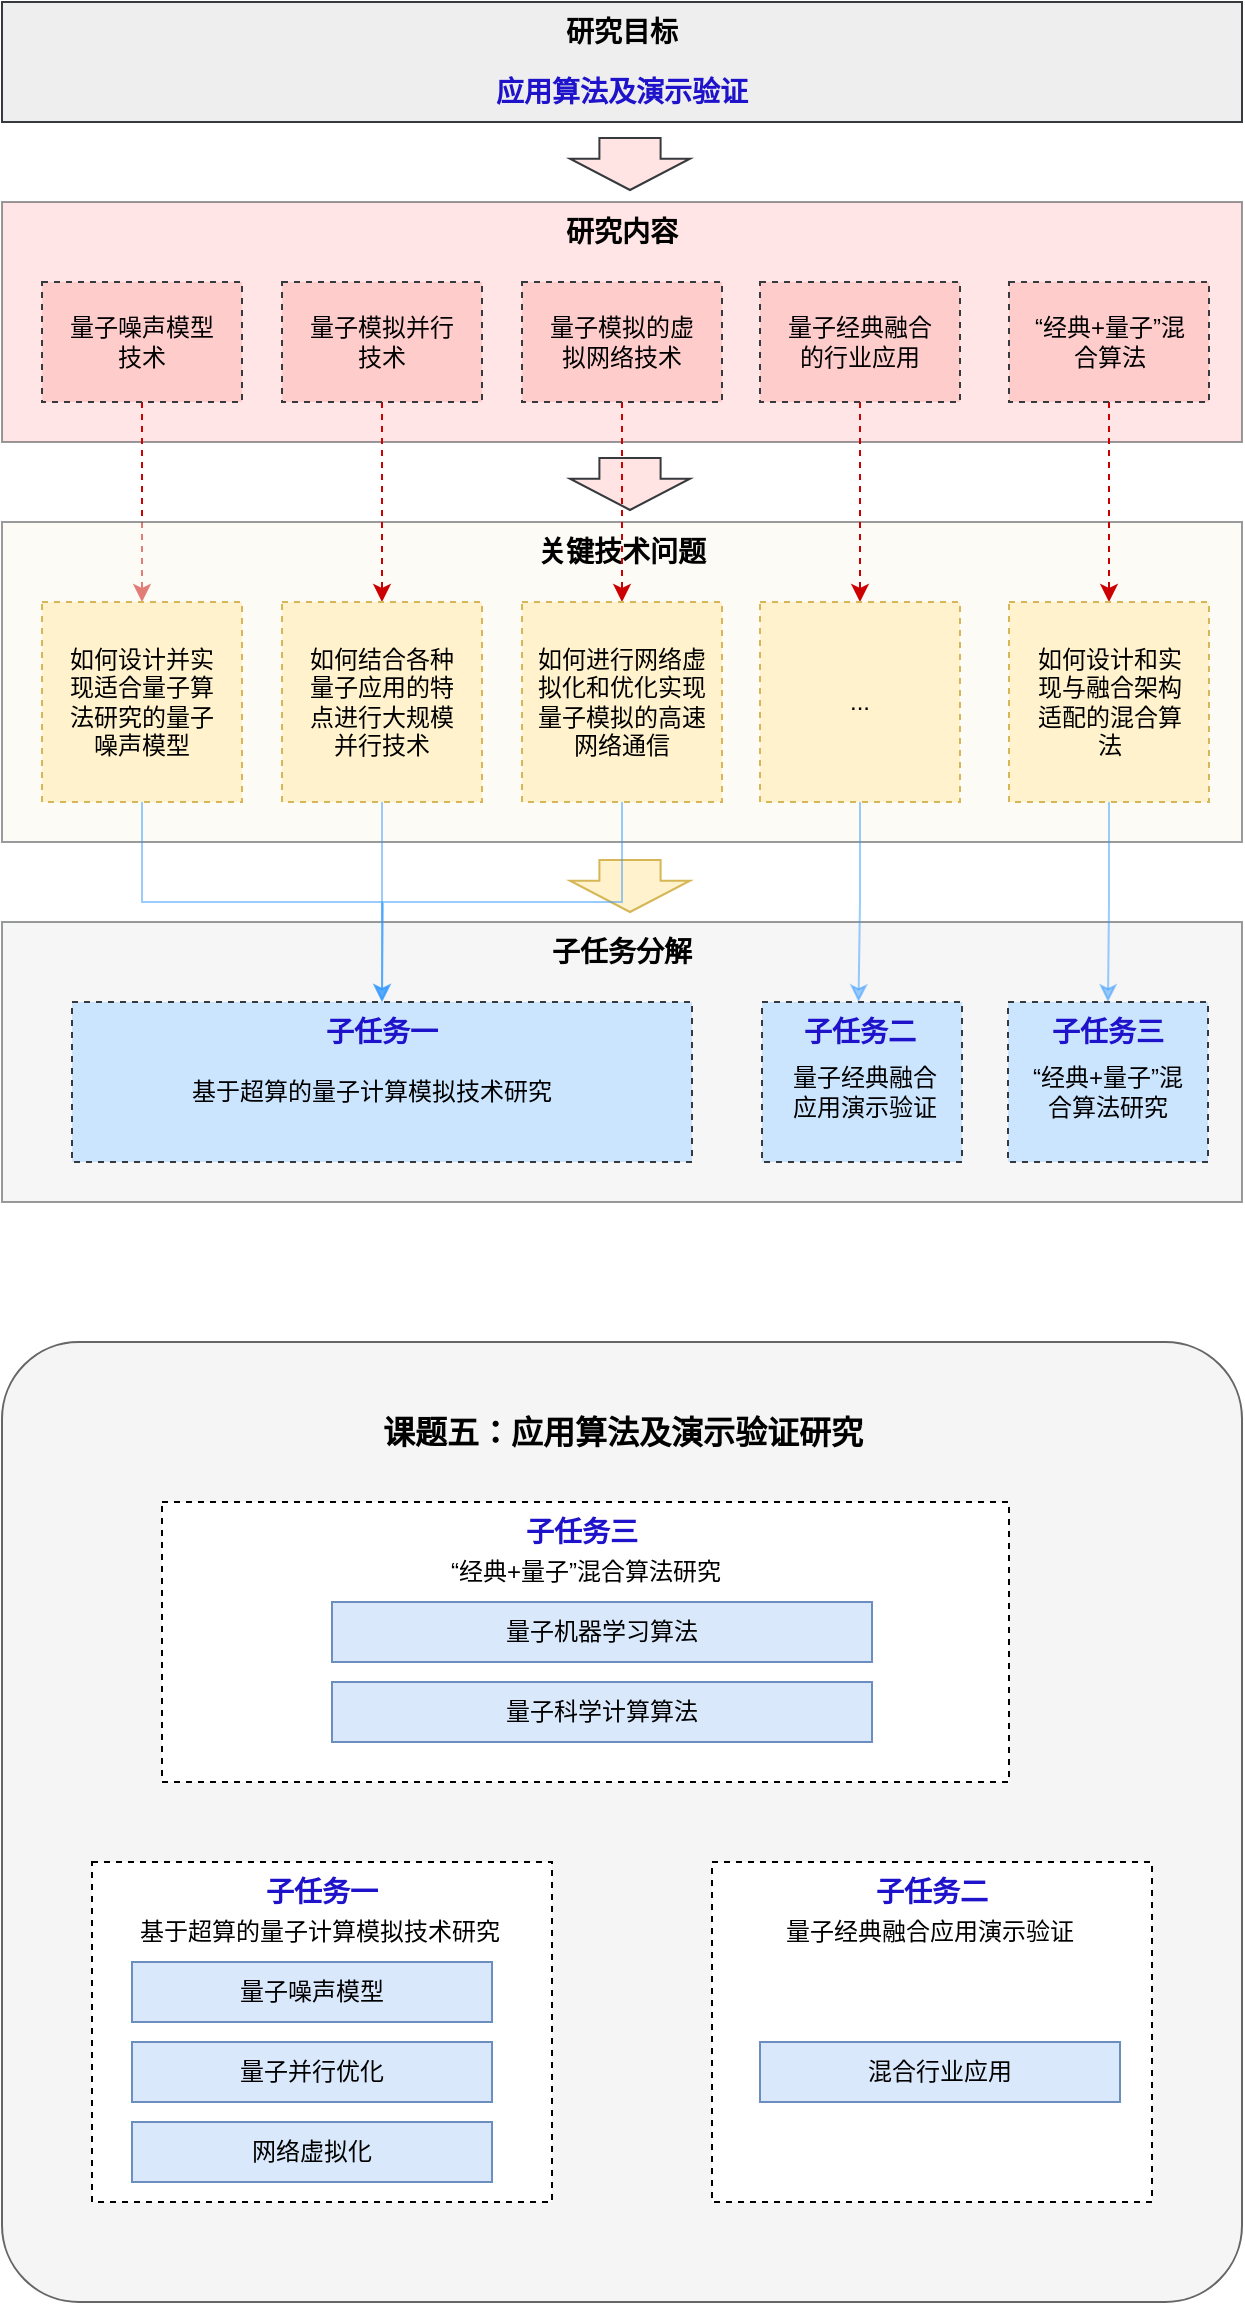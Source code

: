 <mxfile version="24.7.12">
  <diagram name="第 1 页" id="Zdd4O_8U9urGJ2uWjXP6">
    <mxGraphModel dx="850" dy="780" grid="1" gridSize="10" guides="1" tooltips="1" connect="1" arrows="1" fold="1" page="1" pageScale="1" pageWidth="827" pageHeight="1169" math="0" shadow="0">
      <root>
        <mxCell id="0" />
        <mxCell id="1" parent="0" />
        <mxCell id="4AtZvL3RW2-XeUfKdOJ_-1" value="" style="rounded=0;whiteSpace=wrap;html=1;fillColor=#eeeeee;strokeColor=#36393d;" vertex="1" parent="1">
          <mxGeometry x="160" y="190" width="620" height="60" as="geometry" />
        </mxCell>
        <mxCell id="4AtZvL3RW2-XeUfKdOJ_-2" value="&lt;b&gt;&lt;font style=&quot;font-size: 14px;&quot;&gt;研究目标&lt;/font&gt;&lt;/b&gt;" style="text;html=1;align=center;verticalAlign=middle;whiteSpace=wrap;rounded=0;" vertex="1" parent="1">
          <mxGeometry x="440" y="190" width="60" height="30" as="geometry" />
        </mxCell>
        <mxCell id="4AtZvL3RW2-XeUfKdOJ_-3" value="&lt;span style=&quot;font-size: 14px;&quot;&gt;&lt;b&gt;&lt;font color=&quot;#1e12cb&quot;&gt;应用算法及演示验证&lt;/font&gt;&lt;/b&gt;&lt;/span&gt;" style="text;html=1;align=center;verticalAlign=middle;whiteSpace=wrap;rounded=0;" vertex="1" parent="1">
          <mxGeometry x="265" y="220" width="410" height="30" as="geometry" />
        </mxCell>
        <mxCell id="4AtZvL3RW2-XeUfKdOJ_-4" value="" style="rounded=0;whiteSpace=wrap;html=1;fillColor=#FFCCCC;strokeColor=#36393d;opacity=50;" vertex="1" parent="1">
          <mxGeometry x="160" y="290" width="620" height="120" as="geometry" />
        </mxCell>
        <mxCell id="4AtZvL3RW2-XeUfKdOJ_-7" value="&lt;span style=&quot;font-size: 14px;&quot;&gt;&lt;b&gt;研究内容&lt;/b&gt;&lt;/span&gt;" style="text;html=1;align=center;verticalAlign=middle;whiteSpace=wrap;rounded=0;" vertex="1" parent="1">
          <mxGeometry x="440" y="290" width="60" height="30" as="geometry" />
        </mxCell>
        <mxCell id="4AtZvL3RW2-XeUfKdOJ_-83" style="edgeStyle=orthogonalEdgeStyle;rounded=0;orthogonalLoop=1;jettySize=auto;html=1;entryX=0.5;entryY=0;entryDx=0;entryDy=0;dashed=1;strokeColor=#CC0000;" edge="1" parent="1" source="4AtZvL3RW2-XeUfKdOJ_-10" target="4AtZvL3RW2-XeUfKdOJ_-20">
          <mxGeometry relative="1" as="geometry" />
        </mxCell>
        <mxCell id="4AtZvL3RW2-XeUfKdOJ_-10" value="" style="rounded=0;whiteSpace=wrap;html=1;dashed=1;fillColor=#ffcccc;strokeColor=#36393d;" vertex="1" parent="1">
          <mxGeometry x="180" y="330" width="100" height="60" as="geometry" />
        </mxCell>
        <mxCell id="4AtZvL3RW2-XeUfKdOJ_-13" value="量子噪声模型技术" style="text;html=1;align=center;verticalAlign=middle;whiteSpace=wrap;rounded=0;" vertex="1" parent="1">
          <mxGeometry x="190" y="345" width="80" height="30" as="geometry" />
        </mxCell>
        <mxCell id="4AtZvL3RW2-XeUfKdOJ_-16" value="" style="html=1;shadow=0;dashed=0;align=center;verticalAlign=middle;shape=mxgraph.arrows2.arrow;dy=0.49;dx=15.66;direction=south;notch=0;fillColor=#FFE4E3;strokeColor=#36393d;" vertex="1" parent="1">
          <mxGeometry x="444" y="418" width="60" height="26" as="geometry" />
        </mxCell>
        <mxCell id="4AtZvL3RW2-XeUfKdOJ_-17" value="" style="rounded=0;whiteSpace=wrap;html=1;opacity=50;fillColor=#f9f7ed;strokeColor=#36393d;" vertex="1" parent="1">
          <mxGeometry x="160" y="450" width="620" height="160" as="geometry" />
        </mxCell>
        <mxCell id="4AtZvL3RW2-XeUfKdOJ_-19" value="&lt;span style=&quot;font-size: 14px;&quot;&gt;&lt;b&gt;关键技术问题&lt;/b&gt;&lt;/span&gt;" style="text;html=1;align=center;verticalAlign=middle;whiteSpace=wrap;rounded=0;" vertex="1" parent="1">
          <mxGeometry x="425" y="450" width="90" height="30" as="geometry" />
        </mxCell>
        <mxCell id="4AtZvL3RW2-XeUfKdOJ_-88" style="edgeStyle=orthogonalEdgeStyle;rounded=0;orthogonalLoop=1;jettySize=auto;html=1;exitX=0.5;exitY=1;exitDx=0;exitDy=0;strokeColor=#3399FF;opacity=50;" edge="1" parent="1" source="4AtZvL3RW2-XeUfKdOJ_-20" target="4AtZvL3RW2-XeUfKdOJ_-35">
          <mxGeometry relative="1" as="geometry" />
        </mxCell>
        <mxCell id="4AtZvL3RW2-XeUfKdOJ_-20" value="" style="rounded=0;whiteSpace=wrap;html=1;fillColor=#fff2cc;strokeColor=#d6b656;dashed=1;" vertex="1" parent="1">
          <mxGeometry x="180" y="490" width="100" height="100" as="geometry" />
        </mxCell>
        <mxCell id="4AtZvL3RW2-XeUfKdOJ_-24" value="" style="rounded=0;whiteSpace=wrap;html=1;opacity=50;fillColor=#eeeeee;strokeColor=#36393d;" vertex="1" parent="1">
          <mxGeometry x="160" y="650" width="620" height="140" as="geometry" />
        </mxCell>
        <mxCell id="4AtZvL3RW2-XeUfKdOJ_-25" value="&lt;span style=&quot;font-size: 14px;&quot;&gt;&lt;b&gt;子任务分解&lt;/b&gt;&lt;/span&gt;" style="text;html=1;align=center;verticalAlign=middle;whiteSpace=wrap;rounded=0;" vertex="1" parent="1">
          <mxGeometry x="425" y="650" width="90" height="30" as="geometry" />
        </mxCell>
        <mxCell id="4AtZvL3RW2-XeUfKdOJ_-26" value="" style="html=1;shadow=0;dashed=0;align=center;verticalAlign=middle;shape=mxgraph.arrows2.arrow;dy=0.49;dx=15.66;direction=south;notch=0;fillColor=#FFE4E3;strokeColor=#36393d;" vertex="1" parent="1">
          <mxGeometry x="444" y="258" width="60" height="26" as="geometry" />
        </mxCell>
        <mxCell id="4AtZvL3RW2-XeUfKdOJ_-27" value="" style="html=1;shadow=0;dashed=0;align=center;verticalAlign=middle;shape=mxgraph.arrows2.arrow;dy=0.49;dx=15.66;direction=south;notch=0;fillColor=#fff2cc;strokeColor=#d6b656;" vertex="1" parent="1">
          <mxGeometry x="444" y="619" width="60" height="26" as="geometry" />
        </mxCell>
        <mxCell id="4AtZvL3RW2-XeUfKdOJ_-28" value="" style="rounded=0;whiteSpace=wrap;html=1;fillColor=#cce5ff;strokeColor=#36393d;dashed=1;" vertex="1" parent="1">
          <mxGeometry x="195" y="690" width="310" height="80" as="geometry" />
        </mxCell>
        <mxCell id="4AtZvL3RW2-XeUfKdOJ_-29" value="" style="rounded=0;whiteSpace=wrap;html=1;fillColor=#cce5ff;strokeColor=#36393d;dashed=1;" vertex="1" parent="1">
          <mxGeometry x="540" y="690" width="100" height="80" as="geometry" />
        </mxCell>
        <mxCell id="4AtZvL3RW2-XeUfKdOJ_-30" value="" style="rounded=0;whiteSpace=wrap;html=1;fillColor=#cce5ff;strokeColor=#36393d;dashed=1;" vertex="1" parent="1">
          <mxGeometry x="663" y="690" width="100" height="80" as="geometry" />
        </mxCell>
        <mxCell id="4AtZvL3RW2-XeUfKdOJ_-35" value="&lt;span style=&quot;font-size: 14px;&quot;&gt;&lt;b&gt;&lt;font color=&quot;#1e12cb&quot;&gt;子任务一&lt;/font&gt;&lt;/b&gt;&lt;/span&gt;" style="text;html=1;align=center;verticalAlign=middle;whiteSpace=wrap;rounded=0;" vertex="1" parent="1">
          <mxGeometry x="285" y="690" width="130" height="30" as="geometry" />
        </mxCell>
        <mxCell id="4AtZvL3RW2-XeUfKdOJ_-36" value="&lt;span style=&quot;font-size: 14px;&quot;&gt;&lt;b&gt;&lt;font color=&quot;#1e12cb&quot;&gt;子任务二&lt;/font&gt;&lt;/b&gt;&lt;/span&gt;" style="text;html=1;align=center;verticalAlign=middle;whiteSpace=wrap;rounded=0;" vertex="1" parent="1">
          <mxGeometry x="526.5" y="690" width="123.5" height="30" as="geometry" />
        </mxCell>
        <mxCell id="4AtZvL3RW2-XeUfKdOJ_-37" value="&lt;span style=&quot;font-size: 14px;&quot;&gt;&lt;b&gt;&lt;font color=&quot;#1e12cb&quot;&gt;子任务三&lt;/font&gt;&lt;/b&gt;&lt;/span&gt;" style="text;html=1;align=center;verticalAlign=middle;whiteSpace=wrap;rounded=0;" vertex="1" parent="1">
          <mxGeometry x="648" y="690" width="130" height="30" as="geometry" />
        </mxCell>
        <mxCell id="4AtZvL3RW2-XeUfKdOJ_-38" value="" style="rounded=1;whiteSpace=wrap;html=1;arcSize=8;fillColor=#f5f5f5;fontColor=#333333;strokeColor=#666666;" vertex="1" parent="1">
          <mxGeometry x="160" y="860" width="620" height="480" as="geometry" />
        </mxCell>
        <mxCell id="4AtZvL3RW2-XeUfKdOJ_-39" value="&lt;span style=&quot;font-size: 16px;&quot;&gt;&lt;b style=&quot;font-size: 16px;&quot;&gt;课题五：应用算法及演示验证研究&lt;/b&gt;&lt;/span&gt;" style="text;html=1;align=center;verticalAlign=middle;whiteSpace=wrap;rounded=0;fontSize=16;" vertex="1" parent="1">
          <mxGeometry x="344.5" y="890" width="251" height="30" as="geometry" />
        </mxCell>
        <mxCell id="4AtZvL3RW2-XeUfKdOJ_-42" value="" style="rounded=0;whiteSpace=wrap;html=1;dashed=1;" vertex="1" parent="1">
          <mxGeometry x="240" y="940" width="423.5" height="140" as="geometry" />
        </mxCell>
        <mxCell id="4AtZvL3RW2-XeUfKdOJ_-43" value="" style="rounded=0;whiteSpace=wrap;html=1;dashed=1;" vertex="1" parent="1">
          <mxGeometry x="205" y="1120" width="230" height="170" as="geometry" />
        </mxCell>
        <mxCell id="4AtZvL3RW2-XeUfKdOJ_-44" value="" style="rounded=0;whiteSpace=wrap;html=1;dashed=1;" vertex="1" parent="1">
          <mxGeometry x="515" y="1120" width="220" height="170" as="geometry" />
        </mxCell>
        <mxCell id="4AtZvL3RW2-XeUfKdOJ_-45" value="&lt;span style=&quot;font-size: 14px;&quot;&gt;&lt;b&gt;&lt;font color=&quot;#1e12cb&quot;&gt;子任务三&lt;/font&gt;&lt;/b&gt;&lt;/span&gt;" style="text;html=1;align=center;verticalAlign=middle;whiteSpace=wrap;rounded=0;" vertex="1" parent="1">
          <mxGeometry x="385" y="940" width="130" height="30" as="geometry" />
        </mxCell>
        <mxCell id="4AtZvL3RW2-XeUfKdOJ_-46" value="&lt;span style=&quot;font-size: 14px;&quot;&gt;&lt;b&gt;&lt;font color=&quot;#1e12cb&quot;&gt;子任务二&lt;/font&gt;&lt;/b&gt;&lt;/span&gt;" style="text;html=1;align=center;verticalAlign=middle;whiteSpace=wrap;rounded=0;" vertex="1" parent="1">
          <mxGeometry x="560" y="1120" width="130" height="30" as="geometry" />
        </mxCell>
        <mxCell id="4AtZvL3RW2-XeUfKdOJ_-47" value="&lt;span style=&quot;font-size: 14px;&quot;&gt;&lt;b&gt;&lt;font color=&quot;#1e12cb&quot;&gt;子任务一&lt;/font&gt;&lt;/b&gt;&lt;/span&gt;" style="text;html=1;align=center;verticalAlign=middle;whiteSpace=wrap;rounded=0;" vertex="1" parent="1">
          <mxGeometry x="255" y="1120" width="130" height="30" as="geometry" />
        </mxCell>
        <mxCell id="4AtZvL3RW2-XeUfKdOJ_-48" value="量子机器学习算法" style="rounded=0;whiteSpace=wrap;html=1;fillColor=#dae8fc;strokeColor=#6c8ebf;" vertex="1" parent="1">
          <mxGeometry x="325" y="990" width="270" height="30" as="geometry" />
        </mxCell>
        <mxCell id="4AtZvL3RW2-XeUfKdOJ_-49" value="量子噪声模型" style="rounded=0;whiteSpace=wrap;html=1;fillColor=#dae8fc;strokeColor=#6c8ebf;" vertex="1" parent="1">
          <mxGeometry x="225" y="1170" width="180" height="30" as="geometry" />
        </mxCell>
        <mxCell id="4AtZvL3RW2-XeUfKdOJ_-50" value="量子并行优化" style="rounded=0;whiteSpace=wrap;html=1;fillColor=#dae8fc;strokeColor=#6c8ebf;" vertex="1" parent="1">
          <mxGeometry x="225" y="1210" width="180" height="30" as="geometry" />
        </mxCell>
        <mxCell id="4AtZvL3RW2-XeUfKdOJ_-51" value="&lt;span style=&quot;font-weight: normal;&quot;&gt;网络虚拟化&lt;/span&gt;" style="rounded=0;whiteSpace=wrap;html=1;fontStyle=1;fillColor=#dae8fc;strokeColor=#6c8ebf;" vertex="1" parent="1">
          <mxGeometry x="225" y="1250" width="180" height="30" as="geometry" />
        </mxCell>
        <mxCell id="4AtZvL3RW2-XeUfKdOJ_-53" value="混合行业应用" style="rounded=0;whiteSpace=wrap;html=1;fillColor=#dae8fc;strokeColor=#6c8ebf;" vertex="1" parent="1">
          <mxGeometry x="539" y="1210" width="180" height="30" as="geometry" />
        </mxCell>
        <mxCell id="4AtZvL3RW2-XeUfKdOJ_-55" value="“经典+量子”混合算法研究" style="text;html=1;align=center;verticalAlign=middle;whiteSpace=wrap;rounded=0;" vertex="1" parent="1">
          <mxGeometry x="366.75" y="960" width="170" height="30" as="geometry" />
        </mxCell>
        <mxCell id="4AtZvL3RW2-XeUfKdOJ_-56" value="基于超算的量子计算模拟技术研究" style="text;html=1;align=center;verticalAlign=middle;whiteSpace=wrap;rounded=0;" vertex="1" parent="1">
          <mxGeometry x="224" y="1140" width="190" height="30" as="geometry" />
        </mxCell>
        <mxCell id="4AtZvL3RW2-XeUfKdOJ_-57" value="量子经典融合应用演示验证" style="text;html=1;align=center;verticalAlign=middle;whiteSpace=wrap;rounded=0;" vertex="1" parent="1">
          <mxGeometry x="529" y="1140" width="190" height="30" as="geometry" />
        </mxCell>
        <mxCell id="4AtZvL3RW2-XeUfKdOJ_-63" value="如何设计并实现适合量子算法研究的量子噪声模型" style="text;html=1;align=center;verticalAlign=middle;whiteSpace=wrap;rounded=0;" vertex="1" parent="1">
          <mxGeometry x="190" y="507.5" width="80" height="65" as="geometry" />
        </mxCell>
        <mxCell id="4AtZvL3RW2-XeUfKdOJ_-84" style="edgeStyle=orthogonalEdgeStyle;rounded=0;orthogonalLoop=1;jettySize=auto;html=1;exitX=0.5;exitY=1;exitDx=0;exitDy=0;entryX=0.5;entryY=0;entryDx=0;entryDy=0;dashed=1;strokeColor=#CC0000;" edge="1" parent="1" source="4AtZvL3RW2-XeUfKdOJ_-64" target="4AtZvL3RW2-XeUfKdOJ_-66">
          <mxGeometry relative="1" as="geometry" />
        </mxCell>
        <mxCell id="4AtZvL3RW2-XeUfKdOJ_-64" value="" style="rounded=0;whiteSpace=wrap;html=1;dashed=1;fillColor=#ffcccc;strokeColor=#36393d;" vertex="1" parent="1">
          <mxGeometry x="300" y="330" width="100" height="60" as="geometry" />
        </mxCell>
        <mxCell id="4AtZvL3RW2-XeUfKdOJ_-65" value="量子模拟并行技术" style="text;html=1;align=center;verticalAlign=middle;whiteSpace=wrap;rounded=0;" vertex="1" parent="1">
          <mxGeometry x="310" y="345" width="80" height="30" as="geometry" />
        </mxCell>
        <mxCell id="4AtZvL3RW2-XeUfKdOJ_-89" style="edgeStyle=orthogonalEdgeStyle;rounded=0;orthogonalLoop=1;jettySize=auto;html=1;entryX=0.5;entryY=0;entryDx=0;entryDy=0;strokeColor=#3399FF;opacity=50;" edge="1" parent="1" source="4AtZvL3RW2-XeUfKdOJ_-66" target="4AtZvL3RW2-XeUfKdOJ_-35">
          <mxGeometry relative="1" as="geometry" />
        </mxCell>
        <mxCell id="4AtZvL3RW2-XeUfKdOJ_-66" value="" style="rounded=0;whiteSpace=wrap;html=1;fillColor=#fff2cc;strokeColor=#d6b656;dashed=1;" vertex="1" parent="1">
          <mxGeometry x="300" y="490" width="100" height="100" as="geometry" />
        </mxCell>
        <mxCell id="4AtZvL3RW2-XeUfKdOJ_-67" value="如何结合各种量子应用的特点进行大规模并行技术" style="text;html=1;align=center;verticalAlign=middle;whiteSpace=wrap;rounded=0;" vertex="1" parent="1">
          <mxGeometry x="310" y="507.5" width="80" height="65" as="geometry" />
        </mxCell>
        <mxCell id="4AtZvL3RW2-XeUfKdOJ_-85" style="edgeStyle=orthogonalEdgeStyle;rounded=0;orthogonalLoop=1;jettySize=auto;html=1;exitX=0.5;exitY=1;exitDx=0;exitDy=0;entryX=0.5;entryY=0;entryDx=0;entryDy=0;dashed=1;strokeColor=#CC0000;" edge="1" parent="1" source="4AtZvL3RW2-XeUfKdOJ_-68" target="4AtZvL3RW2-XeUfKdOJ_-70">
          <mxGeometry relative="1" as="geometry" />
        </mxCell>
        <mxCell id="4AtZvL3RW2-XeUfKdOJ_-68" value="" style="rounded=0;whiteSpace=wrap;html=1;dashed=1;fillColor=#ffcccc;strokeColor=#36393d;" vertex="1" parent="1">
          <mxGeometry x="420" y="330" width="100" height="60" as="geometry" />
        </mxCell>
        <mxCell id="4AtZvL3RW2-XeUfKdOJ_-69" value="量子模拟的虚拟网络技术" style="text;html=1;align=center;verticalAlign=middle;whiteSpace=wrap;rounded=0;" vertex="1" parent="1">
          <mxGeometry x="430" y="345" width="80" height="30" as="geometry" />
        </mxCell>
        <mxCell id="4AtZvL3RW2-XeUfKdOJ_-90" style="edgeStyle=orthogonalEdgeStyle;rounded=0;orthogonalLoop=1;jettySize=auto;html=1;exitX=0.5;exitY=1;exitDx=0;exitDy=0;strokeColor=#3399FF;opacity=50;" edge="1" parent="1" source="4AtZvL3RW2-XeUfKdOJ_-70">
          <mxGeometry relative="1" as="geometry">
            <mxPoint x="350" y="690" as="targetPoint" />
          </mxGeometry>
        </mxCell>
        <mxCell id="4AtZvL3RW2-XeUfKdOJ_-70" value="" style="rounded=0;whiteSpace=wrap;html=1;fillColor=#fff2cc;strokeColor=#d6b656;dashed=1;" vertex="1" parent="1">
          <mxGeometry x="420" y="490" width="100" height="100" as="geometry" />
        </mxCell>
        <mxCell id="4AtZvL3RW2-XeUfKdOJ_-71" value="如何进行网络虚拟化和优化实现量子模拟的高速网络通信" style="text;html=1;align=center;verticalAlign=middle;whiteSpace=wrap;rounded=0;" vertex="1" parent="1">
          <mxGeometry x="425" y="507.5" width="90" height="65" as="geometry" />
        </mxCell>
        <mxCell id="4AtZvL3RW2-XeUfKdOJ_-87" style="edgeStyle=orthogonalEdgeStyle;rounded=0;orthogonalLoop=1;jettySize=auto;html=1;exitX=0.5;exitY=1;exitDx=0;exitDy=0;dashed=1;strokeColor=#CC0000;" edge="1" parent="1" source="4AtZvL3RW2-XeUfKdOJ_-72" target="4AtZvL3RW2-XeUfKdOJ_-74">
          <mxGeometry relative="1" as="geometry" />
        </mxCell>
        <mxCell id="4AtZvL3RW2-XeUfKdOJ_-72" value="" style="rounded=0;whiteSpace=wrap;html=1;dashed=1;fillColor=#ffcccc;strokeColor=#36393d;" vertex="1" parent="1">
          <mxGeometry x="663.5" y="330" width="100" height="60" as="geometry" />
        </mxCell>
        <mxCell id="4AtZvL3RW2-XeUfKdOJ_-73" value="“经典+量子”混合算法" style="text;html=1;align=center;verticalAlign=middle;whiteSpace=wrap;rounded=0;" vertex="1" parent="1">
          <mxGeometry x="673.5" y="345" width="80" height="30" as="geometry" />
        </mxCell>
        <mxCell id="4AtZvL3RW2-XeUfKdOJ_-92" style="edgeStyle=orthogonalEdgeStyle;rounded=0;orthogonalLoop=1;jettySize=auto;html=1;exitX=0.5;exitY=1;exitDx=0;exitDy=0;entryX=0.5;entryY=0;entryDx=0;entryDy=0;strokeColor=#3399FF;opacity=50;" edge="1" parent="1" source="4AtZvL3RW2-XeUfKdOJ_-74" target="4AtZvL3RW2-XeUfKdOJ_-37">
          <mxGeometry relative="1" as="geometry" />
        </mxCell>
        <mxCell id="4AtZvL3RW2-XeUfKdOJ_-74" value="" style="rounded=0;whiteSpace=wrap;html=1;fillColor=#fff2cc;strokeColor=#d6b656;dashed=1;" vertex="1" parent="1">
          <mxGeometry x="663.5" y="490" width="100" height="100" as="geometry" />
        </mxCell>
        <mxCell id="4AtZvL3RW2-XeUfKdOJ_-75" value="如何设计和实现与融合架构适配的混合算法" style="text;html=1;align=center;verticalAlign=middle;whiteSpace=wrap;rounded=0;" vertex="1" parent="1">
          <mxGeometry x="673.5" y="507.5" width="80" height="65" as="geometry" />
        </mxCell>
        <mxCell id="4AtZvL3RW2-XeUfKdOJ_-86" style="edgeStyle=orthogonalEdgeStyle;rounded=0;orthogonalLoop=1;jettySize=auto;html=1;exitX=0.5;exitY=1;exitDx=0;exitDy=0;entryX=0.5;entryY=0;entryDx=0;entryDy=0;dashed=1;strokeColor=#CC0000;" edge="1" parent="1" source="4AtZvL3RW2-XeUfKdOJ_-76" target="4AtZvL3RW2-XeUfKdOJ_-78">
          <mxGeometry relative="1" as="geometry" />
        </mxCell>
        <mxCell id="4AtZvL3RW2-XeUfKdOJ_-76" value="" style="rounded=0;whiteSpace=wrap;html=1;dashed=1;fillColor=#ffcccc;strokeColor=#36393d;" vertex="1" parent="1">
          <mxGeometry x="539" y="330" width="100" height="60" as="geometry" />
        </mxCell>
        <mxCell id="4AtZvL3RW2-XeUfKdOJ_-77" value="量子经典融合的行业应用" style="text;html=1;align=center;verticalAlign=middle;whiteSpace=wrap;rounded=0;" vertex="1" parent="1">
          <mxGeometry x="549" y="345" width="80" height="30" as="geometry" />
        </mxCell>
        <mxCell id="4AtZvL3RW2-XeUfKdOJ_-91" style="edgeStyle=orthogonalEdgeStyle;rounded=0;orthogonalLoop=1;jettySize=auto;html=1;exitX=0.5;exitY=1;exitDx=0;exitDy=0;strokeColor=#3399FF;opacity=50;" edge="1" parent="1" source="4AtZvL3RW2-XeUfKdOJ_-78" target="4AtZvL3RW2-XeUfKdOJ_-36">
          <mxGeometry relative="1" as="geometry" />
        </mxCell>
        <mxCell id="4AtZvL3RW2-XeUfKdOJ_-78" value="" style="rounded=0;whiteSpace=wrap;html=1;fillColor=#fff2cc;strokeColor=#d6b656;dashed=1;" vertex="1" parent="1">
          <mxGeometry x="539" y="490" width="100" height="100" as="geometry" />
        </mxCell>
        <mxCell id="4AtZvL3RW2-XeUfKdOJ_-79" value="..." style="text;html=1;align=center;verticalAlign=middle;whiteSpace=wrap;rounded=0;" vertex="1" parent="1">
          <mxGeometry x="549" y="507.5" width="80" height="65" as="geometry" />
        </mxCell>
        <mxCell id="4AtZvL3RW2-XeUfKdOJ_-80" value="基于超算的量子计算模拟技术研究" style="text;html=1;align=center;verticalAlign=middle;whiteSpace=wrap;rounded=0;" vertex="1" parent="1">
          <mxGeometry x="250" y="720" width="190" height="30" as="geometry" />
        </mxCell>
        <mxCell id="4AtZvL3RW2-XeUfKdOJ_-81" value="量子经典融合应用演示验证" style="text;html=1;align=center;verticalAlign=middle;whiteSpace=wrap;rounded=0;" vertex="1" parent="1">
          <mxGeometry x="549" y="720" width="85" height="30" as="geometry" />
        </mxCell>
        <mxCell id="4AtZvL3RW2-XeUfKdOJ_-82" value="“经典+量子”混合算法研究" style="text;html=1;align=center;verticalAlign=middle;whiteSpace=wrap;rounded=0;" vertex="1" parent="1">
          <mxGeometry x="673" y="720" width="80" height="30" as="geometry" />
        </mxCell>
        <mxCell id="4AtZvL3RW2-XeUfKdOJ_-93" value="量子科学计算算法" style="rounded=0;whiteSpace=wrap;html=1;fillColor=#dae8fc;strokeColor=#6c8ebf;" vertex="1" parent="1">
          <mxGeometry x="325" y="1030" width="270" height="30" as="geometry" />
        </mxCell>
      </root>
    </mxGraphModel>
  </diagram>
</mxfile>
